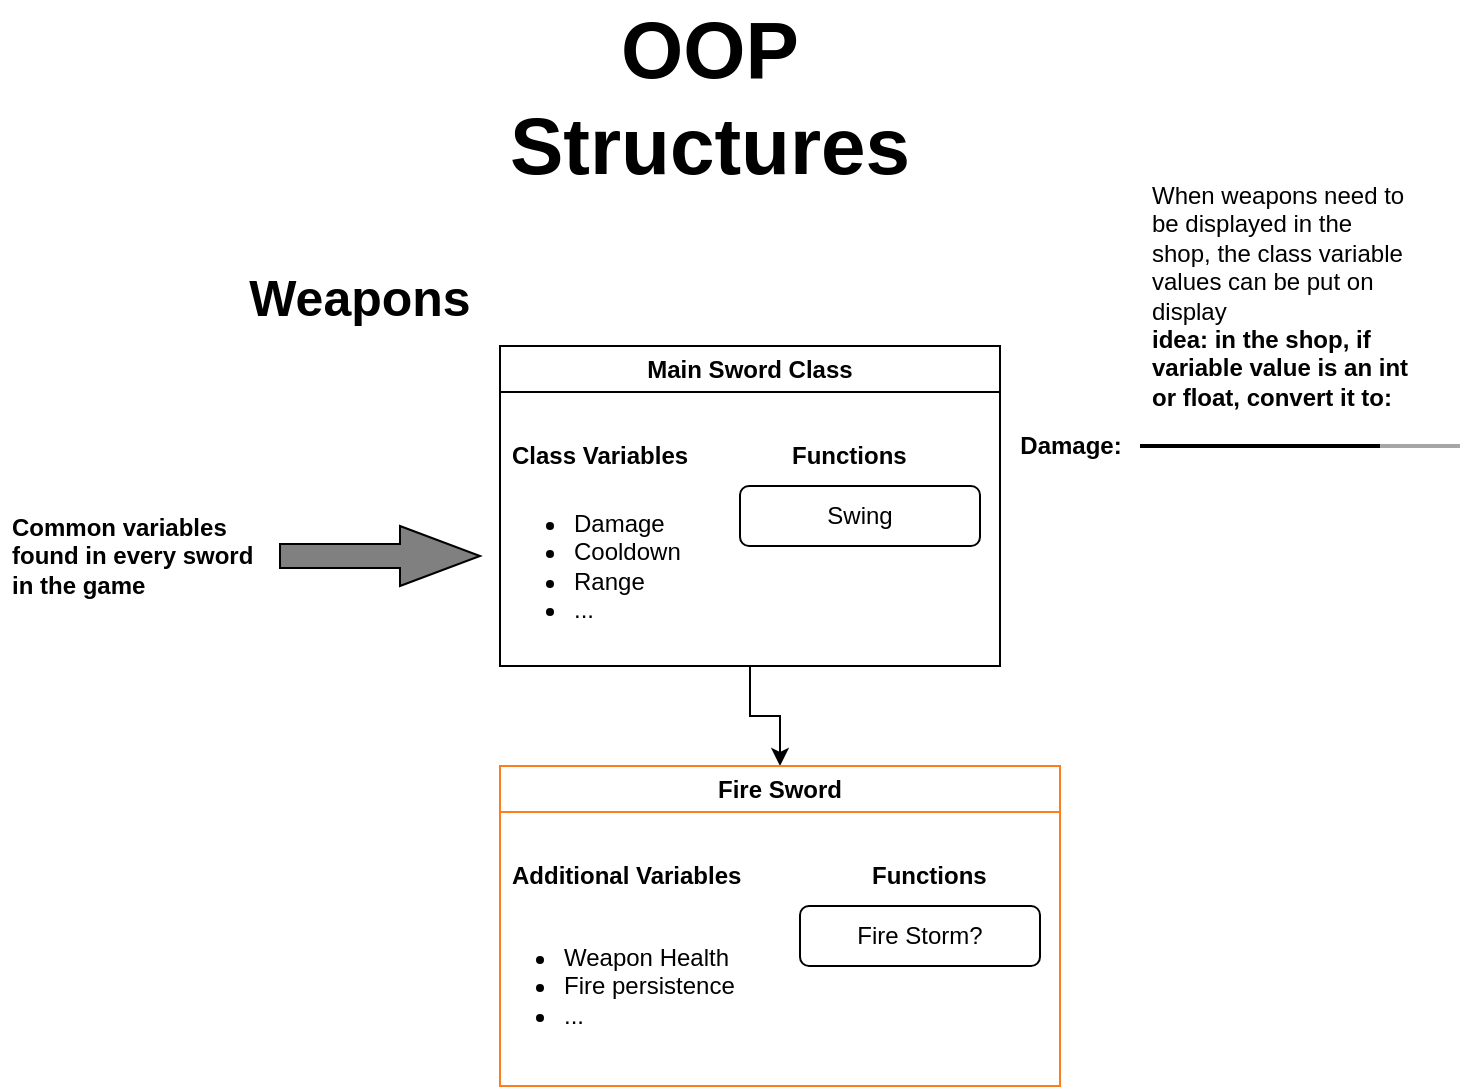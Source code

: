 <mxfile version="22.1.8" type="device">
  <diagram name="Page-1" id="x563TLz-NPzJe32KwRk2">
    <mxGraphModel dx="1105" dy="663" grid="1" gridSize="10" guides="1" tooltips="1" connect="1" arrows="1" fold="1" page="1" pageScale="1" pageWidth="850" pageHeight="1100" math="0" shadow="0">
      <root>
        <mxCell id="0" />
        <mxCell id="1" parent="0" />
        <mxCell id="RsPl30L16Qw-1QHuEMrh-1" value="&lt;b&gt;&lt;font style=&quot;font-size: 40px;&quot;&gt;OOP Structures&lt;/font&gt;&lt;/b&gt;" style="text;html=1;strokeColor=none;fillColor=none;align=center;verticalAlign=middle;whiteSpace=wrap;rounded=0;" vertex="1" parent="1">
          <mxGeometry x="315" y="60" width="220" height="30" as="geometry" />
        </mxCell>
        <mxCell id="RsPl30L16Qw-1QHuEMrh-23" style="edgeStyle=orthogonalEdgeStyle;rounded=0;orthogonalLoop=1;jettySize=auto;html=1;exitX=0.5;exitY=1;exitDx=0;exitDy=0;" edge="1" parent="1" source="RsPl30L16Qw-1QHuEMrh-2" target="RsPl30L16Qw-1QHuEMrh-12">
          <mxGeometry relative="1" as="geometry" />
        </mxCell>
        <mxCell id="RsPl30L16Qw-1QHuEMrh-2" value="Main Sword Class" style="swimlane;whiteSpace=wrap;html=1;" vertex="1" parent="1">
          <mxGeometry x="320" y="200" width="250" height="160" as="geometry" />
        </mxCell>
        <mxCell id="RsPl30L16Qw-1QHuEMrh-4" value="&lt;b&gt;Class Variables&lt;/b&gt;" style="text;strokeColor=none;fillColor=none;align=left;verticalAlign=middle;spacingLeft=4;spacingRight=4;overflow=hidden;points=[[0,0.5],[1,0.5]];portConstraint=eastwest;rotatable=0;whiteSpace=wrap;html=1;" vertex="1" parent="RsPl30L16Qw-1QHuEMrh-2">
          <mxGeometry y="40" width="140" height="30" as="geometry" />
        </mxCell>
        <mxCell id="RsPl30L16Qw-1QHuEMrh-7" value="&lt;ul&gt;&lt;li&gt;Damage&lt;/li&gt;&lt;li&gt;Cooldown&lt;/li&gt;&lt;li&gt;Range&lt;/li&gt;&lt;li&gt;...&lt;/li&gt;&lt;/ul&gt;" style="text;strokeColor=none;fillColor=none;html=1;whiteSpace=wrap;verticalAlign=middle;overflow=hidden;" vertex="1" parent="RsPl30L16Qw-1QHuEMrh-2">
          <mxGeometry x="-5" y="60" width="125" height="100" as="geometry" />
        </mxCell>
        <mxCell id="RsPl30L16Qw-1QHuEMrh-28" value="&lt;b&gt;Functions&lt;/b&gt;" style="text;strokeColor=none;fillColor=none;align=left;verticalAlign=middle;spacingLeft=4;spacingRight=4;overflow=hidden;points=[[0,0.5],[1,0.5]];portConstraint=eastwest;rotatable=0;whiteSpace=wrap;html=1;" vertex="1" parent="RsPl30L16Qw-1QHuEMrh-2">
          <mxGeometry x="140" y="40" width="80" height="30" as="geometry" />
        </mxCell>
        <mxCell id="RsPl30L16Qw-1QHuEMrh-29" value="Swing" style="rounded=1;whiteSpace=wrap;html=1;" vertex="1" parent="RsPl30L16Qw-1QHuEMrh-2">
          <mxGeometry x="120" y="70" width="120" height="30" as="geometry" />
        </mxCell>
        <mxCell id="RsPl30L16Qw-1QHuEMrh-9" value="" style="html=1;shadow=0;dashed=0;align=center;verticalAlign=middle;shape=mxgraph.arrows2.arrow;dy=0.6;dx=40;notch=0;fillColor=#808080;" vertex="1" parent="1">
          <mxGeometry x="210" y="290" width="100" height="30" as="geometry" />
        </mxCell>
        <mxCell id="RsPl30L16Qw-1QHuEMrh-10" value="&lt;b&gt;Common variables found in every sword in the game&lt;/b&gt;" style="text;strokeColor=none;fillColor=none;align=left;verticalAlign=middle;spacingLeft=4;spacingRight=4;overflow=hidden;points=[[0,0.5],[1,0.5]];portConstraint=eastwest;rotatable=0;whiteSpace=wrap;html=1;" vertex="1" parent="1">
          <mxGeometry x="70" y="280" width="140" height="50" as="geometry" />
        </mxCell>
        <mxCell id="RsPl30L16Qw-1QHuEMrh-11" value="&lt;b&gt;&lt;font style=&quot;font-size: 25px;&quot;&gt;Weapons&lt;/font&gt;&lt;/b&gt;" style="text;html=1;strokeColor=none;fillColor=none;align=center;verticalAlign=middle;whiteSpace=wrap;rounded=0;" vertex="1" parent="1">
          <mxGeometry x="140" y="160" width="220" height="30" as="geometry" />
        </mxCell>
        <mxCell id="RsPl30L16Qw-1QHuEMrh-12" value="Fire Sword" style="swimlane;whiteSpace=wrap;html=1;strokeColor=#FF7E1C;" vertex="1" parent="1">
          <mxGeometry x="320" y="410" width="280" height="160" as="geometry" />
        </mxCell>
        <mxCell id="RsPl30L16Qw-1QHuEMrh-13" value="&lt;b&gt;Additional Variables&lt;/b&gt;" style="text;strokeColor=none;fillColor=none;align=left;verticalAlign=middle;spacingLeft=4;spacingRight=4;overflow=hidden;points=[[0,0.5],[1,0.5]];portConstraint=eastwest;rotatable=0;whiteSpace=wrap;html=1;" vertex="1" parent="RsPl30L16Qw-1QHuEMrh-12">
          <mxGeometry y="40" width="140" height="30" as="geometry" />
        </mxCell>
        <mxCell id="RsPl30L16Qw-1QHuEMrh-14" value="&lt;ul&gt;&lt;li&gt;Weapon Health&lt;/li&gt;&lt;li&gt;Fire persistence&lt;/li&gt;&lt;li&gt;...&lt;/li&gt;&lt;/ul&gt;" style="text;strokeColor=none;fillColor=none;html=1;whiteSpace=wrap;verticalAlign=middle;overflow=hidden;" vertex="1" parent="RsPl30L16Qw-1QHuEMrh-12">
          <mxGeometry x="-10" y="60" width="135" height="100" as="geometry" />
        </mxCell>
        <mxCell id="RsPl30L16Qw-1QHuEMrh-24" value="&lt;b&gt;Functions&lt;/b&gt;" style="text;strokeColor=none;fillColor=none;align=left;verticalAlign=middle;spacingLeft=4;spacingRight=4;overflow=hidden;points=[[0,0.5],[1,0.5]];portConstraint=eastwest;rotatable=0;whiteSpace=wrap;html=1;" vertex="1" parent="RsPl30L16Qw-1QHuEMrh-12">
          <mxGeometry x="180" y="40" width="80" height="30" as="geometry" />
        </mxCell>
        <mxCell id="RsPl30L16Qw-1QHuEMrh-15" value="When weapons need to be displayed in the shop, the class variable values can be put on display&lt;br&gt;&lt;b&gt;idea: in the shop, if variable value is an int or float, convert it to:&lt;/b&gt;" style="text;strokeColor=none;fillColor=none;align=left;verticalAlign=middle;spacingLeft=4;spacingRight=4;overflow=hidden;points=[[0,0.5],[1,0.5]];portConstraint=eastwest;rotatable=0;whiteSpace=wrap;html=1;" vertex="1" parent="1">
          <mxGeometry x="640" y="105" width="140" height="140" as="geometry" />
        </mxCell>
        <mxCell id="RsPl30L16Qw-1QHuEMrh-17" value="" style="line;strokeWidth=2;html=1;" vertex="1" parent="1">
          <mxGeometry x="680" y="245" width="40" height="10" as="geometry" />
        </mxCell>
        <mxCell id="RsPl30L16Qw-1QHuEMrh-18" value="" style="line;strokeWidth=2;html=1;strokeColor=#000000;" vertex="1" parent="1">
          <mxGeometry x="720" y="245" width="40" height="10" as="geometry" />
        </mxCell>
        <mxCell id="RsPl30L16Qw-1QHuEMrh-19" value="" style="line;strokeWidth=2;html=1;fillColor=#f5f5f5;strokeColor=#A6A6A6;fontColor=#333333;" vertex="1" parent="1">
          <mxGeometry x="760" y="245" width="40" height="10" as="geometry" />
        </mxCell>
        <mxCell id="RsPl30L16Qw-1QHuEMrh-21" value="" style="line;strokeWidth=2;html=1;" vertex="1" parent="1">
          <mxGeometry x="640" y="245" width="40" height="10" as="geometry" />
        </mxCell>
        <mxCell id="RsPl30L16Qw-1QHuEMrh-22" value="&lt;b&gt;Damage:&lt;/b&gt;" style="text;html=1;align=center;verticalAlign=middle;resizable=0;points=[];autosize=1;strokeColor=none;fillColor=none;" vertex="1" parent="1">
          <mxGeometry x="570" y="235" width="70" height="30" as="geometry" />
        </mxCell>
        <mxCell id="RsPl30L16Qw-1QHuEMrh-26" value="Fire Storm?" style="rounded=1;whiteSpace=wrap;html=1;" vertex="1" parent="1">
          <mxGeometry x="470" y="480" width="120" height="30" as="geometry" />
        </mxCell>
      </root>
    </mxGraphModel>
  </diagram>
</mxfile>
